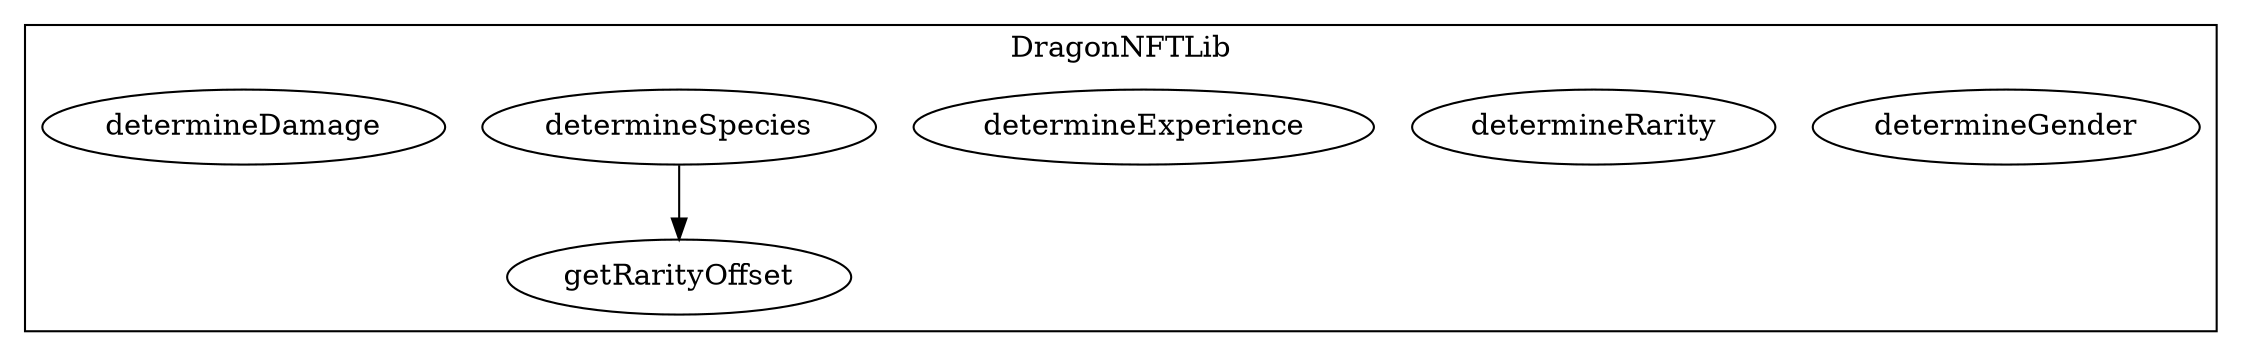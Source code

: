 strict digraph {
subgraph cluster_867_DragonNFTLib {
label = "DragonNFTLib"
"867_determineGender" [label="determineGender"]
"867_determineRarity" [label="determineRarity"]
"867_getRarityOffset" [label="getRarityOffset"]
"867_determineExperience" [label="determineExperience"]
"867_determineSpecies" [label="determineSpecies"]
"867_determineDamage" [label="determineDamage"]
"867_determineSpecies" -> "867_getRarityOffset"
}subgraph cluster_solidity {
label = "[Solidity]"
}
}